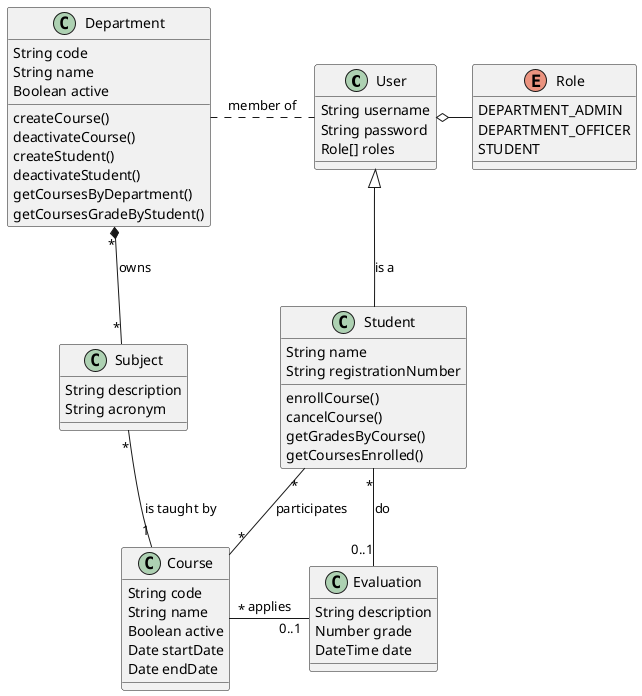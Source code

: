 @startuml
'https://plantuml.com/class-diagram

User o-r- Role
Department "*" *-d- "*" Subject: owns
Subject "*" -- "1" Course: is taught by
Student "*" -- "*" Course : participates
Student "*" -- "0..1" Evaluation : do
Course "*" -r- "0..1" Evaluation : applies
User .l. Department : member of
User <|-- Student : is a

class Department {
String code
String name
Boolean active
createCourse()
deactivateCourse()
createStudent()
deactivateStudent()
getCoursesByDepartment()
getCoursesGradeByStudent()
}

class Course {
String code
String name
Boolean active
Date startDate
Date endDate
}

class Subject {
String description
String acronym
}

class Evaluation {
String description
Number grade
DateTime date
}

class Student {
String name
String registrationNumber
enrollCourse()
cancelCourse()
getGradesByCourse()
getCoursesEnrolled()
}

class User {
String username
String password
Role[] roles
}

enum Role {
DEPARTMENT_ADMIN
DEPARTMENT_OFFICER
STUDENT
}

@enduml